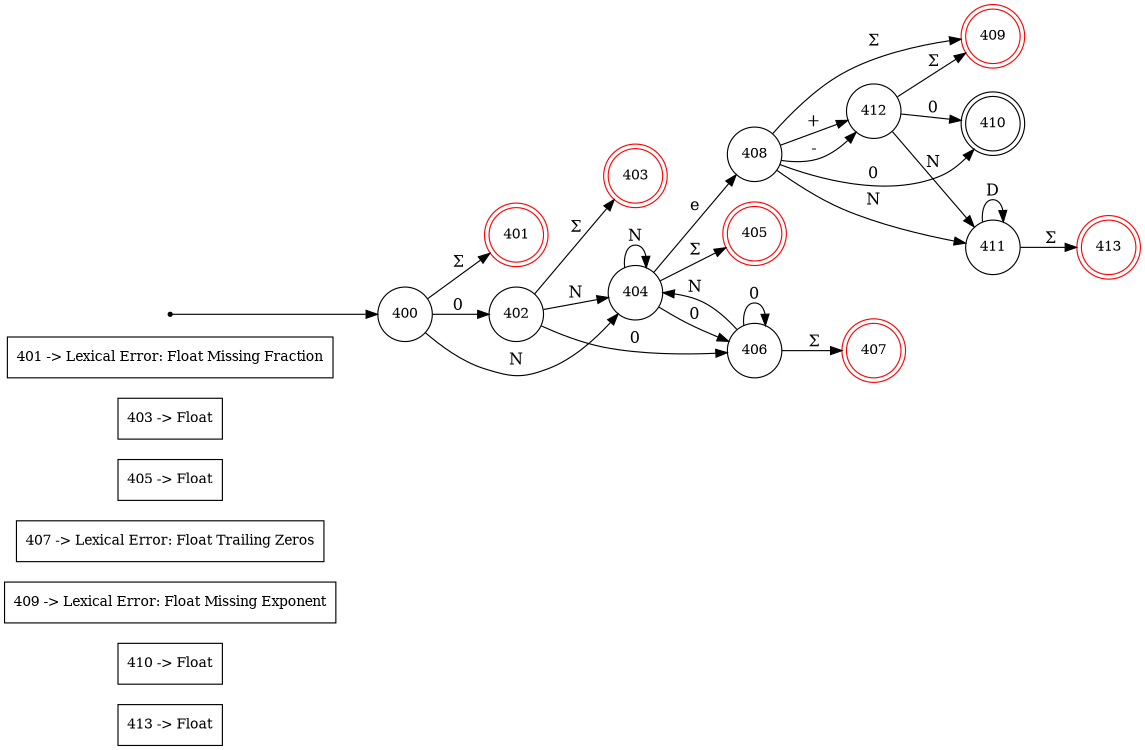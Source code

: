 digraph finite_state_machine {
	rankdir=LR;
	size="8,5"

	node [shape = rectangle, label="413 -> Float", fontsize=12] token413;
	node [shape = rectangle, label="410 -> Float", fontsize=12] token410;
	node [shape = rectangle, label="409 -> Lexical Error: Float Missing Exponent", fontsize=12] token409;
	node [shape = rectangle, label="407 -> Lexical Error: Float Trailing Zeros", fontsize=12] token407;
	node [shape = rectangle, label="405 -> Float", fontsize=12] token405;
	node [shape = rectangle, label="403 -> Float", fontsize=12] token403;
	node [shape = rectangle, label="401 -> Lexical Error: Float Missing Fraction", fontsize=12] token401;

	node [shape = circle, label="400", fontsize=12, color=black] 400;
	node [shape = doublecircle, label="401", fontsize=12, color=red] 401;
	node [shape = circle, label="402", fontsize=12, color=black] 402;
	node [shape = doublecircle, label="403", fontsize=12, color=red] 403;
	node [shape = circle, label="404", fontsize=12, color=black] 404;
	node [shape = doublecircle, label="405", fontsize=12, color=red] 405;
	node [shape = circle, label="406", fontsize=12, color=black] 406;
	node [shape = doublecircle, label="407", fontsize=12, color=red] 407;
	node [shape = circle, label="408", fontsize=12, color=black] 408;
	node [shape = doublecircle, label="409", fontsize=12, color=red] 409;
	node [shape = doublecircle, label="410", fontsize=12, color=black] 410;
	node [shape = circle, label="411", fontsize=12, color=black] 411;
	node [shape = circle, label="412", fontsize=12, color=black] 412;
	node [shape = doublecircle, label="413", fontsize=12, color=red] 413;

	node [shape = point, color=black] q0;
	q0	->	400;

	408	->	412	[ label = "+" ];
	408	->	412	[ label = "-" ];
	411	->	413	[ label = "Σ" ];
	404	->	404	[ label = "N" ];
	412	->	410	[ label = "0" ];
	411	->	411	[ label = "D" ];
	406	->	406	[ label = "0" ];
	402	->	403	[ label = "Σ" ];
	406	->	404	[ label = "N" ];
	408	->	410	[ label = "0" ];
	400	->	401	[ label = "Σ" ];
	402	->	406	[ label = "0" ];
	404	->	406	[ label = "0" ];
	400	->	404	[ label = "N" ];
	404	->	405	[ label = "Σ" ];
	408	->	409	[ label = "Σ" ];
	406	->	407	[ label = "Σ" ];
	412	->	411	[ label = "N" ];
	408	->	411	[ label = "N" ];
	404	->	408	[ label = "e" ];
	412	->	409	[ label = "Σ" ];
	402	->	404	[ label = "N" ];
	400	->	402	[ label = "0" ];
}

